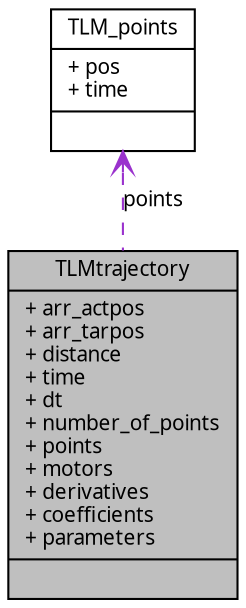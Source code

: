 digraph G
{
  edge [fontname="FreeSans.ttf",fontsize=10,labelfontname="FreeSans.ttf",labelfontsize=10];
  node [fontname="FreeSans.ttf",fontsize=10,shape=record];
  Node1 [label="{TLMtrajectory\n|+ arr_actpos\l+ arr_tarpos\l+ distance\l+ time\l+ dt\l+ number_of_points\l+ points\l+ motors\l+ derivatives\l+ coefficients\l+ parameters\l|}",height=0.2,width=0.4,color="black", fillcolor="grey75", style="filled" fontcolor="black"];
  Node2 -> Node1 [dir=back,color="darkorchid3",fontsize=10,style="dashed",label="points",arrowtail="open",fontname="FreeSans.ttf"];
  Node2 [label="{TLM_points\n|+ pos\l+ time\l|}",height=0.2,width=0.4,color="black", fillcolor="white", style="filled",URL="$structTLM__points.html",tooltip="[LM] linear movement: points to be interpolated"];
}
